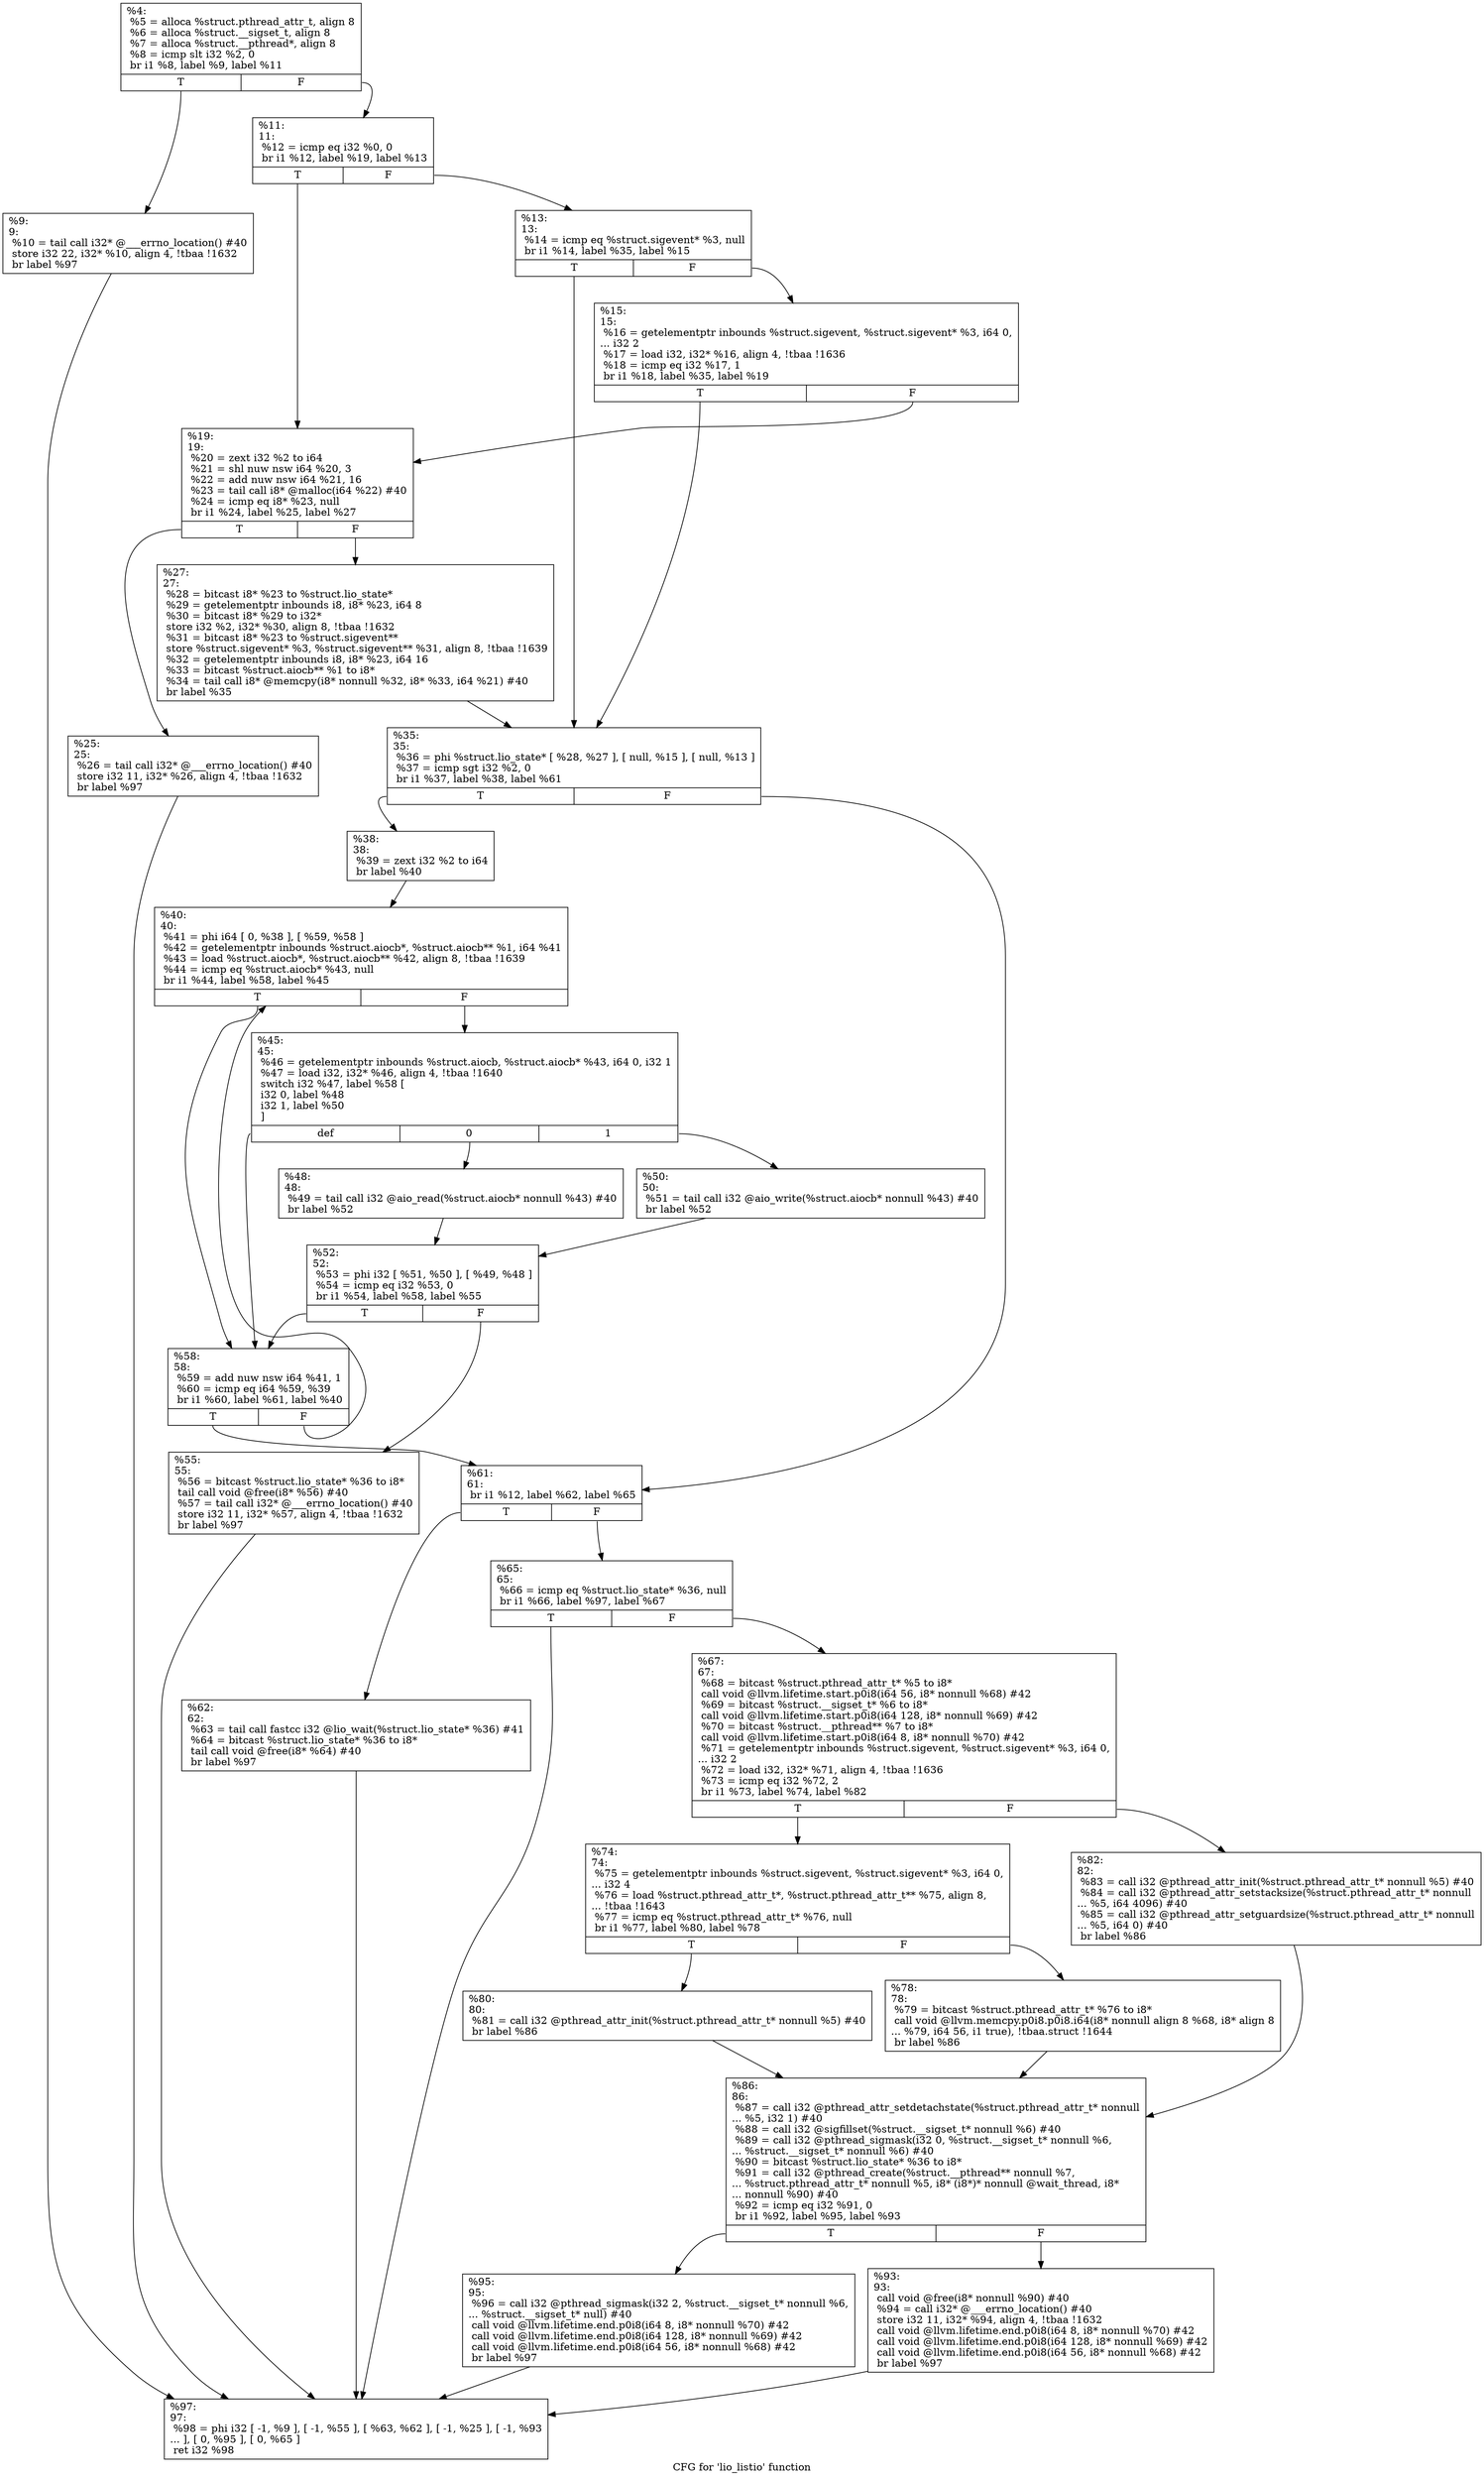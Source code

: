 digraph "CFG for 'lio_listio' function" {
	label="CFG for 'lio_listio' function";

	Node0x1a969c0 [shape=record,label="{%4:\l  %5 = alloca %struct.pthread_attr_t, align 8\l  %6 = alloca %struct.__sigset_t, align 8\l  %7 = alloca %struct.__pthread*, align 8\l  %8 = icmp slt i32 %2, 0\l  br i1 %8, label %9, label %11\l|{<s0>T|<s1>F}}"];
	Node0x1a969c0:s0 -> Node0x1a979e0;
	Node0x1a969c0:s1 -> Node0x1a97a30;
	Node0x1a979e0 [shape=record,label="{%9:\l9:                                                \l  %10 = tail call i32* @___errno_location() #40\l  store i32 22, i32* %10, align 4, !tbaa !1632\l  br label %97\l}"];
	Node0x1a979e0 -> Node0x1a98250;
	Node0x1a97a30 [shape=record,label="{%11:\l11:                                               \l  %12 = icmp eq i32 %0, 0\l  br i1 %12, label %19, label %13\l|{<s0>T|<s1>F}}"];
	Node0x1a97a30:s0 -> Node0x1a97b20;
	Node0x1a97a30:s1 -> Node0x1a97a80;
	Node0x1a97a80 [shape=record,label="{%13:\l13:                                               \l  %14 = icmp eq %struct.sigevent* %3, null\l  br i1 %14, label %35, label %15\l|{<s0>T|<s1>F}}"];
	Node0x1a97a80:s0 -> Node0x1a97c10;
	Node0x1a97a80:s1 -> Node0x1a97ad0;
	Node0x1a97ad0 [shape=record,label="{%15:\l15:                                               \l  %16 = getelementptr inbounds %struct.sigevent, %struct.sigevent* %3, i64 0,\l... i32 2\l  %17 = load i32, i32* %16, align 4, !tbaa !1636\l  %18 = icmp eq i32 %17, 1\l  br i1 %18, label %35, label %19\l|{<s0>T|<s1>F}}"];
	Node0x1a97ad0:s0 -> Node0x1a97c10;
	Node0x1a97ad0:s1 -> Node0x1a97b20;
	Node0x1a97b20 [shape=record,label="{%19:\l19:                                               \l  %20 = zext i32 %2 to i64\l  %21 = shl nuw nsw i64 %20, 3\l  %22 = add nuw nsw i64 %21, 16\l  %23 = tail call i8* @malloc(i64 %22) #40\l  %24 = icmp eq i8* %23, null\l  br i1 %24, label %25, label %27\l|{<s0>T|<s1>F}}"];
	Node0x1a97b20:s0 -> Node0x1a97b70;
	Node0x1a97b20:s1 -> Node0x1a97bc0;
	Node0x1a97b70 [shape=record,label="{%25:\l25:                                               \l  %26 = tail call i32* @___errno_location() #40\l  store i32 11, i32* %26, align 4, !tbaa !1632\l  br label %97\l}"];
	Node0x1a97b70 -> Node0x1a98250;
	Node0x1a97bc0 [shape=record,label="{%27:\l27:                                               \l  %28 = bitcast i8* %23 to %struct.lio_state*\l  %29 = getelementptr inbounds i8, i8* %23, i64 8\l  %30 = bitcast i8* %29 to i32*\l  store i32 %2, i32* %30, align 8, !tbaa !1632\l  %31 = bitcast i8* %23 to %struct.sigevent**\l  store %struct.sigevent* %3, %struct.sigevent** %31, align 8, !tbaa !1639\l  %32 = getelementptr inbounds i8, i8* %23, i64 16\l  %33 = bitcast %struct.aiocb** %1 to i8*\l  %34 = tail call i8* @memcpy(i8* nonnull %32, i8* %33, i64 %21) #40\l  br label %35\l}"];
	Node0x1a97bc0 -> Node0x1a97c10;
	Node0x1a97c10 [shape=record,label="{%35:\l35:                                               \l  %36 = phi %struct.lio_state* [ %28, %27 ], [ null, %15 ], [ null, %13 ]\l  %37 = icmp sgt i32 %2, 0\l  br i1 %37, label %38, label %61\l|{<s0>T|<s1>F}}"];
	Node0x1a97c10:s0 -> Node0x1a97c60;
	Node0x1a97c10:s1 -> Node0x1a97ee0;
	Node0x1a97c60 [shape=record,label="{%38:\l38:                                               \l  %39 = zext i32 %2 to i64\l  br label %40\l}"];
	Node0x1a97c60 -> Node0x1a97cb0;
	Node0x1a97cb0 [shape=record,label="{%40:\l40:                                               \l  %41 = phi i64 [ 0, %38 ], [ %59, %58 ]\l  %42 = getelementptr inbounds %struct.aiocb*, %struct.aiocb** %1, i64 %41\l  %43 = load %struct.aiocb*, %struct.aiocb** %42, align 8, !tbaa !1639\l  %44 = icmp eq %struct.aiocb* %43, null\l  br i1 %44, label %58, label %45\l|{<s0>T|<s1>F}}"];
	Node0x1a97cb0:s0 -> Node0x1a97e90;
	Node0x1a97cb0:s1 -> Node0x1a97d00;
	Node0x1a97d00 [shape=record,label="{%45:\l45:                                               \l  %46 = getelementptr inbounds %struct.aiocb, %struct.aiocb* %43, i64 0, i32 1\l  %47 = load i32, i32* %46, align 4, !tbaa !1640\l  switch i32 %47, label %58 [\l    i32 0, label %48\l    i32 1, label %50\l  ]\l|{<s0>def|<s1>0|<s2>1}}"];
	Node0x1a97d00:s0 -> Node0x1a97e90;
	Node0x1a97d00:s1 -> Node0x1a97d50;
	Node0x1a97d00:s2 -> Node0x1a97da0;
	Node0x1a97d50 [shape=record,label="{%48:\l48:                                               \l  %49 = tail call i32 @aio_read(%struct.aiocb* nonnull %43) #40\l  br label %52\l}"];
	Node0x1a97d50 -> Node0x1a97df0;
	Node0x1a97da0 [shape=record,label="{%50:\l50:                                               \l  %51 = tail call i32 @aio_write(%struct.aiocb* nonnull %43) #40\l  br label %52\l}"];
	Node0x1a97da0 -> Node0x1a97df0;
	Node0x1a97df0 [shape=record,label="{%52:\l52:                                               \l  %53 = phi i32 [ %51, %50 ], [ %49, %48 ]\l  %54 = icmp eq i32 %53, 0\l  br i1 %54, label %58, label %55\l|{<s0>T|<s1>F}}"];
	Node0x1a97df0:s0 -> Node0x1a97e90;
	Node0x1a97df0:s1 -> Node0x1a97e40;
	Node0x1a97e40 [shape=record,label="{%55:\l55:                                               \l  %56 = bitcast %struct.lio_state* %36 to i8*\l  tail call void @free(i8* %56) #40\l  %57 = tail call i32* @___errno_location() #40\l  store i32 11, i32* %57, align 4, !tbaa !1632\l  br label %97\l}"];
	Node0x1a97e40 -> Node0x1a98250;
	Node0x1a97e90 [shape=record,label="{%58:\l58:                                               \l  %59 = add nuw nsw i64 %41, 1\l  %60 = icmp eq i64 %59, %39\l  br i1 %60, label %61, label %40\l|{<s0>T|<s1>F}}"];
	Node0x1a97e90:s0 -> Node0x1a97ee0;
	Node0x1a97e90:s1 -> Node0x1a97cb0;
	Node0x1a97ee0 [shape=record,label="{%61:\l61:                                               \l  br i1 %12, label %62, label %65\l|{<s0>T|<s1>F}}"];
	Node0x1a97ee0:s0 -> Node0x1a97f30;
	Node0x1a97ee0:s1 -> Node0x1a97f80;
	Node0x1a97f30 [shape=record,label="{%62:\l62:                                               \l  %63 = tail call fastcc i32 @lio_wait(%struct.lio_state* %36) #41\l  %64 = bitcast %struct.lio_state* %36 to i8*\l  tail call void @free(i8* %64) #40\l  br label %97\l}"];
	Node0x1a97f30 -> Node0x1a98250;
	Node0x1a97f80 [shape=record,label="{%65:\l65:                                               \l  %66 = icmp eq %struct.lio_state* %36, null\l  br i1 %66, label %97, label %67\l|{<s0>T|<s1>F}}"];
	Node0x1a97f80:s0 -> Node0x1a98250;
	Node0x1a97f80:s1 -> Node0x1a97fd0;
	Node0x1a97fd0 [shape=record,label="{%67:\l67:                                               \l  %68 = bitcast %struct.pthread_attr_t* %5 to i8*\l  call void @llvm.lifetime.start.p0i8(i64 56, i8* nonnull %68) #42\l  %69 = bitcast %struct.__sigset_t* %6 to i8*\l  call void @llvm.lifetime.start.p0i8(i64 128, i8* nonnull %69) #42\l  %70 = bitcast %struct.__pthread** %7 to i8*\l  call void @llvm.lifetime.start.p0i8(i64 8, i8* nonnull %70) #42\l  %71 = getelementptr inbounds %struct.sigevent, %struct.sigevent* %3, i64 0,\l... i32 2\l  %72 = load i32, i32* %71, align 4, !tbaa !1636\l  %73 = icmp eq i32 %72, 2\l  br i1 %73, label %74, label %82\l|{<s0>T|<s1>F}}"];
	Node0x1a97fd0:s0 -> Node0x1a98020;
	Node0x1a97fd0:s1 -> Node0x1a98110;
	Node0x1a98020 [shape=record,label="{%74:\l74:                                               \l  %75 = getelementptr inbounds %struct.sigevent, %struct.sigevent* %3, i64 0,\l... i32 4\l  %76 = load %struct.pthread_attr_t*, %struct.pthread_attr_t** %75, align 8,\l... !tbaa !1643\l  %77 = icmp eq %struct.pthread_attr_t* %76, null\l  br i1 %77, label %80, label %78\l|{<s0>T|<s1>F}}"];
	Node0x1a98020:s0 -> Node0x1a980c0;
	Node0x1a98020:s1 -> Node0x1a98070;
	Node0x1a98070 [shape=record,label="{%78:\l78:                                               \l  %79 = bitcast %struct.pthread_attr_t* %76 to i8*\l  call void @llvm.memcpy.p0i8.p0i8.i64(i8* nonnull align 8 %68, i8* align 8\l... %79, i64 56, i1 true), !tbaa.struct !1644\l  br label %86\l}"];
	Node0x1a98070 -> Node0x1a98160;
	Node0x1a980c0 [shape=record,label="{%80:\l80:                                               \l  %81 = call i32 @pthread_attr_init(%struct.pthread_attr_t* nonnull %5) #40\l  br label %86\l}"];
	Node0x1a980c0 -> Node0x1a98160;
	Node0x1a98110 [shape=record,label="{%82:\l82:                                               \l  %83 = call i32 @pthread_attr_init(%struct.pthread_attr_t* nonnull %5) #40\l  %84 = call i32 @pthread_attr_setstacksize(%struct.pthread_attr_t* nonnull\l... %5, i64 4096) #40\l  %85 = call i32 @pthread_attr_setguardsize(%struct.pthread_attr_t* nonnull\l... %5, i64 0) #40\l  br label %86\l}"];
	Node0x1a98110 -> Node0x1a98160;
	Node0x1a98160 [shape=record,label="{%86:\l86:                                               \l  %87 = call i32 @pthread_attr_setdetachstate(%struct.pthread_attr_t* nonnull\l... %5, i32 1) #40\l  %88 = call i32 @sigfillset(%struct.__sigset_t* nonnull %6) #40\l  %89 = call i32 @pthread_sigmask(i32 0, %struct.__sigset_t* nonnull %6,\l... %struct.__sigset_t* nonnull %6) #40\l  %90 = bitcast %struct.lio_state* %36 to i8*\l  %91 = call i32 @pthread_create(%struct.__pthread** nonnull %7,\l... %struct.pthread_attr_t* nonnull %5, i8* (i8*)* nonnull @wait_thread, i8*\l... nonnull %90) #40\l  %92 = icmp eq i32 %91, 0\l  br i1 %92, label %95, label %93\l|{<s0>T|<s1>F}}"];
	Node0x1a98160:s0 -> Node0x1a98200;
	Node0x1a98160:s1 -> Node0x1a981b0;
	Node0x1a981b0 [shape=record,label="{%93:\l93:                                               \l  call void @free(i8* nonnull %90) #40\l  %94 = call i32* @___errno_location() #40\l  store i32 11, i32* %94, align 4, !tbaa !1632\l  call void @llvm.lifetime.end.p0i8(i64 8, i8* nonnull %70) #42\l  call void @llvm.lifetime.end.p0i8(i64 128, i8* nonnull %69) #42\l  call void @llvm.lifetime.end.p0i8(i64 56, i8* nonnull %68) #42\l  br label %97\l}"];
	Node0x1a981b0 -> Node0x1a98250;
	Node0x1a98200 [shape=record,label="{%95:\l95:                                               \l  %96 = call i32 @pthread_sigmask(i32 2, %struct.__sigset_t* nonnull %6,\l... %struct.__sigset_t* null) #40\l  call void @llvm.lifetime.end.p0i8(i64 8, i8* nonnull %70) #42\l  call void @llvm.lifetime.end.p0i8(i64 128, i8* nonnull %69) #42\l  call void @llvm.lifetime.end.p0i8(i64 56, i8* nonnull %68) #42\l  br label %97\l}"];
	Node0x1a98200 -> Node0x1a98250;
	Node0x1a98250 [shape=record,label="{%97:\l97:                                               \l  %98 = phi i32 [ -1, %9 ], [ -1, %55 ], [ %63, %62 ], [ -1, %25 ], [ -1, %93\l... ], [ 0, %95 ], [ 0, %65 ]\l  ret i32 %98\l}"];
}

